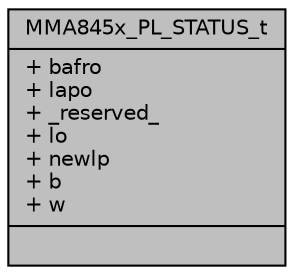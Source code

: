 digraph "MMA845x_PL_STATUS_t"
{
  edge [fontname="Helvetica",fontsize="10",labelfontname="Helvetica",labelfontsize="10"];
  node [fontname="Helvetica",fontsize="10",shape=record];
  Node1 [label="{MMA845x_PL_STATUS_t\n|+ bafro\l+ lapo\l+ _reserved_\l+ lo\l+ newlp\l+ b\l+ w\l|}",height=0.2,width=0.4,color="black", fillcolor="grey75", style="filled", fontcolor="black"];
}
